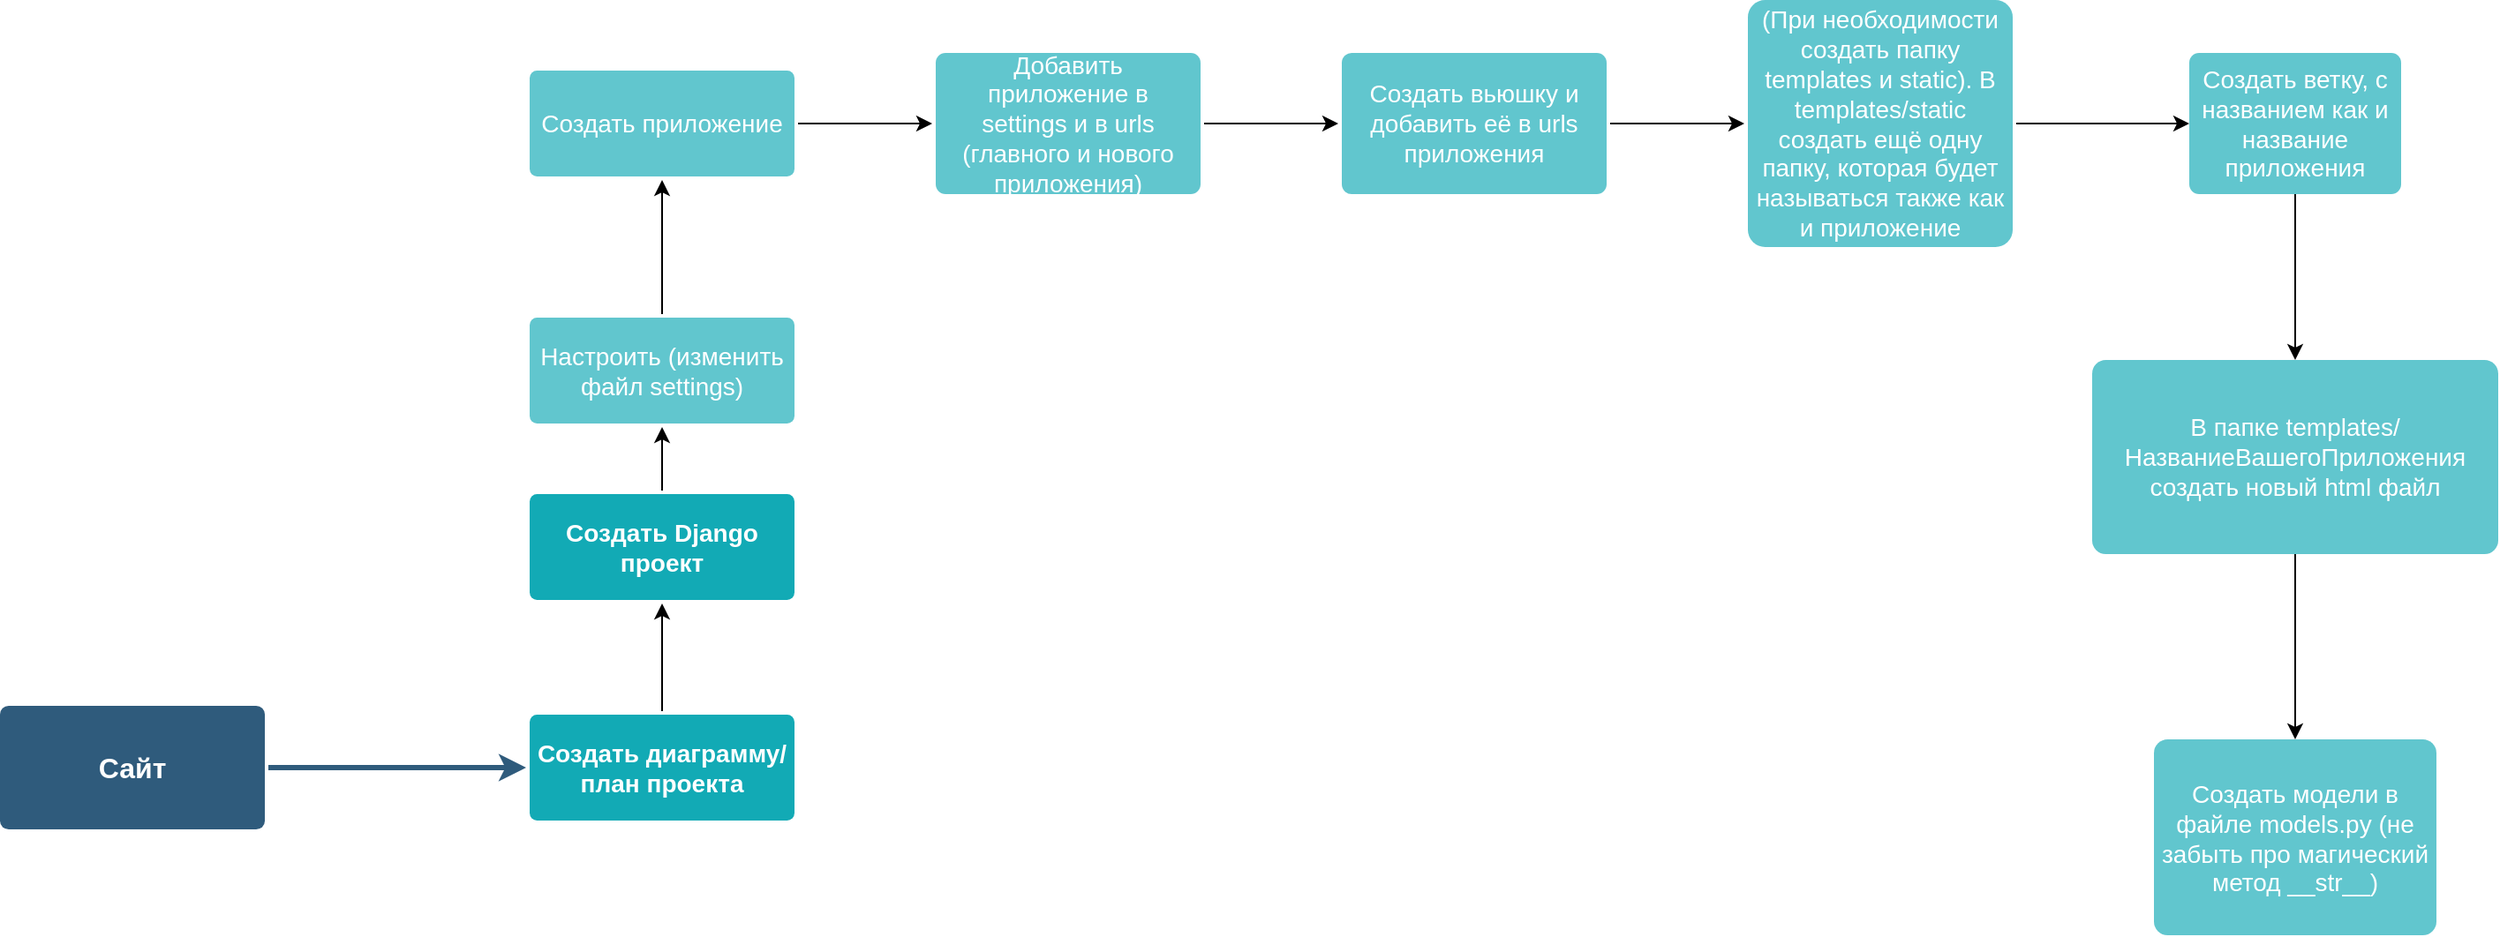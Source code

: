 <mxfile version="21.0.6" type="github">
  <diagram id="6a731a19-8d31-9384-78a2-239565b7b9f0" name="Page-1">
    <mxGraphModel dx="2195" dy="692" grid="1" gridSize="10" guides="1" tooltips="1" connect="1" arrows="1" fold="1" page="1" pageScale="1" pageWidth="1169" pageHeight="827" background="none" math="0" shadow="0">
      <root>
        <mxCell id="0" />
        <mxCell id="1" parent="0" />
        <mxCell id="1746" value="" style="edgeStyle=none;rounded=0;jumpStyle=none;html=1;shadow=0;labelBackgroundColor=none;startArrow=none;startFill=0;endArrow=classic;endFill=1;jettySize=auto;orthogonalLoop=1;strokeColor=#2F5B7C;strokeWidth=3;fontFamily=Helvetica;fontSize=16;fontColor=#23445D;spacing=5;" parent="1" source="1749" target="1771" edge="1">
          <mxGeometry relative="1" as="geometry" />
        </mxCell>
        <mxCell id="1749" value="Сайт" style="rounded=1;whiteSpace=wrap;html=1;shadow=0;labelBackgroundColor=none;strokeColor=none;strokeWidth=3;fillColor=#2F5B7C;fontFamily=Helvetica;fontSize=16;fontColor=#FFFFFF;align=center;fontStyle=1;spacing=5;arcSize=7;perimeterSpacing=2;" parent="1" vertex="1">
          <mxGeometry x="-250" y="500" width="150" height="70" as="geometry" />
        </mxCell>
        <mxCell id="lxM5387zmbxBGmxvKtqp-1787" value="" style="edgeStyle=orthogonalEdgeStyle;rounded=0;orthogonalLoop=1;jettySize=auto;html=1;" edge="1" parent="1" source="1771" target="lxM5387zmbxBGmxvKtqp-1786">
          <mxGeometry relative="1" as="geometry" />
        </mxCell>
        <mxCell id="1771" value="Создать диаграмму/план проекта" style="rounded=1;whiteSpace=wrap;html=1;shadow=0;labelBackgroundColor=none;strokeColor=none;strokeWidth=3;fillColor=#12aab5;fontFamily=Helvetica;fontSize=14;fontColor=#FFFFFF;align=center;spacing=5;fontStyle=1;arcSize=7;perimeterSpacing=2;" parent="1" vertex="1">
          <mxGeometry x="50" y="505.0" width="150" height="60" as="geometry" />
        </mxCell>
        <mxCell id="lxM5387zmbxBGmxvKtqp-1780" value="" style="edgeStyle=orthogonalEdgeStyle;rounded=0;orthogonalLoop=1;jettySize=auto;html=1;" edge="1" parent="1" source="1778" target="lxM5387zmbxBGmxvKtqp-1779">
          <mxGeometry relative="1" as="geometry" />
        </mxCell>
        <mxCell id="1778" value="Настроить (изменить файл settings)" style="rounded=1;whiteSpace=wrap;html=1;shadow=0;labelBackgroundColor=none;strokeColor=none;strokeWidth=3;fillColor=#61c6ce;fontFamily=Helvetica;fontSize=14;fontColor=#FFFFFF;align=center;spacing=5;fontStyle=0;arcSize=7;perimeterSpacing=2;" parent="1" vertex="1">
          <mxGeometry x="50" y="280" width="150" height="60" as="geometry" />
        </mxCell>
        <mxCell id="lxM5387zmbxBGmxvKtqp-1782" value="" style="edgeStyle=orthogonalEdgeStyle;rounded=0;orthogonalLoop=1;jettySize=auto;html=1;" edge="1" parent="1" source="lxM5387zmbxBGmxvKtqp-1779" target="lxM5387zmbxBGmxvKtqp-1781">
          <mxGeometry relative="1" as="geometry" />
        </mxCell>
        <mxCell id="lxM5387zmbxBGmxvKtqp-1779" value="Создать приложение" style="rounded=1;whiteSpace=wrap;html=1;shadow=0;labelBackgroundColor=none;strokeColor=none;strokeWidth=3;fillColor=#61c6ce;fontFamily=Helvetica;fontSize=14;fontColor=#FFFFFF;align=center;spacing=5;fontStyle=0;arcSize=7;perimeterSpacing=2;" vertex="1" parent="1">
          <mxGeometry x="50" y="140" width="150" height="60" as="geometry" />
        </mxCell>
        <mxCell id="lxM5387zmbxBGmxvKtqp-1785" value="" style="edgeStyle=orthogonalEdgeStyle;rounded=0;orthogonalLoop=1;jettySize=auto;html=1;" edge="1" parent="1" source="lxM5387zmbxBGmxvKtqp-1781" target="lxM5387zmbxBGmxvKtqp-1784">
          <mxGeometry relative="1" as="geometry" />
        </mxCell>
        <mxCell id="lxM5387zmbxBGmxvKtqp-1781" value="Добавить приложение в settings и в urls (главного и нового приложения)" style="rounded=1;whiteSpace=wrap;html=1;shadow=0;labelBackgroundColor=none;strokeColor=none;strokeWidth=3;fillColor=#61c6ce;fontFamily=Helvetica;fontSize=14;fontColor=#FFFFFF;align=center;spacing=5;fontStyle=0;arcSize=7;perimeterSpacing=2;" vertex="1" parent="1">
          <mxGeometry x="280" y="130" width="150" height="80" as="geometry" />
        </mxCell>
        <mxCell id="lxM5387zmbxBGmxvKtqp-1790" value="" style="edgeStyle=orthogonalEdgeStyle;rounded=0;orthogonalLoop=1;jettySize=auto;html=1;" edge="1" parent="1" source="lxM5387zmbxBGmxvKtqp-1784" target="lxM5387zmbxBGmxvKtqp-1789">
          <mxGeometry relative="1" as="geometry" />
        </mxCell>
        <mxCell id="lxM5387zmbxBGmxvKtqp-1784" value="Создать вьюшку и добавить её в urls приложения" style="rounded=1;whiteSpace=wrap;html=1;shadow=0;labelBackgroundColor=none;strokeColor=none;strokeWidth=3;fillColor=#61c6ce;fontFamily=Helvetica;fontSize=14;fontColor=#FFFFFF;align=center;spacing=5;fontStyle=0;arcSize=7;perimeterSpacing=2;" vertex="1" parent="1">
          <mxGeometry x="510" y="130" width="150" height="80" as="geometry" />
        </mxCell>
        <mxCell id="lxM5387zmbxBGmxvKtqp-1788" style="edgeStyle=orthogonalEdgeStyle;rounded=0;orthogonalLoop=1;jettySize=auto;html=1;" edge="1" parent="1" source="lxM5387zmbxBGmxvKtqp-1786" target="1778">
          <mxGeometry relative="1" as="geometry" />
        </mxCell>
        <mxCell id="lxM5387zmbxBGmxvKtqp-1786" value="Создать Django проект" style="rounded=1;whiteSpace=wrap;html=1;shadow=0;labelBackgroundColor=none;strokeColor=none;strokeWidth=3;fillColor=#12aab5;fontFamily=Helvetica;fontSize=14;fontColor=#FFFFFF;align=center;spacing=5;fontStyle=1;arcSize=7;perimeterSpacing=2;" vertex="1" parent="1">
          <mxGeometry x="50" y="380.0" width="150" height="60" as="geometry" />
        </mxCell>
        <mxCell id="lxM5387zmbxBGmxvKtqp-1792" value="" style="edgeStyle=orthogonalEdgeStyle;rounded=0;orthogonalLoop=1;jettySize=auto;html=1;" edge="1" parent="1" source="lxM5387zmbxBGmxvKtqp-1789" target="lxM5387zmbxBGmxvKtqp-1791">
          <mxGeometry relative="1" as="geometry" />
        </mxCell>
        <mxCell id="lxM5387zmbxBGmxvKtqp-1789" value="(При необходимости создать папку templates и static). В templates/static создать ещё одну папку, которая будет называться также как и приложение" style="rounded=1;whiteSpace=wrap;html=1;shadow=0;labelBackgroundColor=none;strokeColor=none;strokeWidth=3;fillColor=#61c6ce;fontFamily=Helvetica;fontSize=14;fontColor=#FFFFFF;align=center;spacing=5;fontStyle=0;arcSize=7;perimeterSpacing=2;" vertex="1" parent="1">
          <mxGeometry x="740" y="100" width="150" height="140" as="geometry" />
        </mxCell>
        <mxCell id="lxM5387zmbxBGmxvKtqp-1795" value="" style="edgeStyle=orthogonalEdgeStyle;rounded=0;orthogonalLoop=1;jettySize=auto;html=1;" edge="1" parent="1" source="lxM5387zmbxBGmxvKtqp-1791" target="lxM5387zmbxBGmxvKtqp-1794">
          <mxGeometry relative="1" as="geometry" />
        </mxCell>
        <mxCell id="lxM5387zmbxBGmxvKtqp-1791" value="Создать ветку, с названием как и название приложения" style="whiteSpace=wrap;html=1;fontSize=14;fillColor=#61c6ce;strokeColor=none;fontColor=#FFFFFF;rounded=1;shadow=0;labelBackgroundColor=none;strokeWidth=3;spacing=5;fontStyle=0;arcSize=7;" vertex="1" parent="1">
          <mxGeometry x="990" y="130" width="120" height="80" as="geometry" />
        </mxCell>
        <mxCell id="lxM5387zmbxBGmxvKtqp-1797" value="" style="edgeStyle=orthogonalEdgeStyle;rounded=0;orthogonalLoop=1;jettySize=auto;html=1;" edge="1" parent="1" source="lxM5387zmbxBGmxvKtqp-1794" target="lxM5387zmbxBGmxvKtqp-1796">
          <mxGeometry relative="1" as="geometry" />
        </mxCell>
        <mxCell id="lxM5387zmbxBGmxvKtqp-1794" value="В папке templates/НазваниеВашегоПриложения создать новый html файл" style="whiteSpace=wrap;html=1;fontSize=14;fillColor=#61c6ce;strokeColor=none;fontColor=#FFFFFF;rounded=1;shadow=0;labelBackgroundColor=none;strokeWidth=3;spacing=5;fontStyle=0;arcSize=7;" vertex="1" parent="1">
          <mxGeometry x="935" y="304" width="230" height="110" as="geometry" />
        </mxCell>
        <mxCell id="lxM5387zmbxBGmxvKtqp-1796" value="Создать модели в файле models.py (не забыть про магический метод __str__)" style="whiteSpace=wrap;html=1;fontSize=14;fillColor=#61c6ce;strokeColor=none;fontColor=#FFFFFF;rounded=1;shadow=0;labelBackgroundColor=none;strokeWidth=3;spacing=5;fontStyle=0;arcSize=7;" vertex="1" parent="1">
          <mxGeometry x="970" y="519" width="160" height="111" as="geometry" />
        </mxCell>
      </root>
    </mxGraphModel>
  </diagram>
</mxfile>
